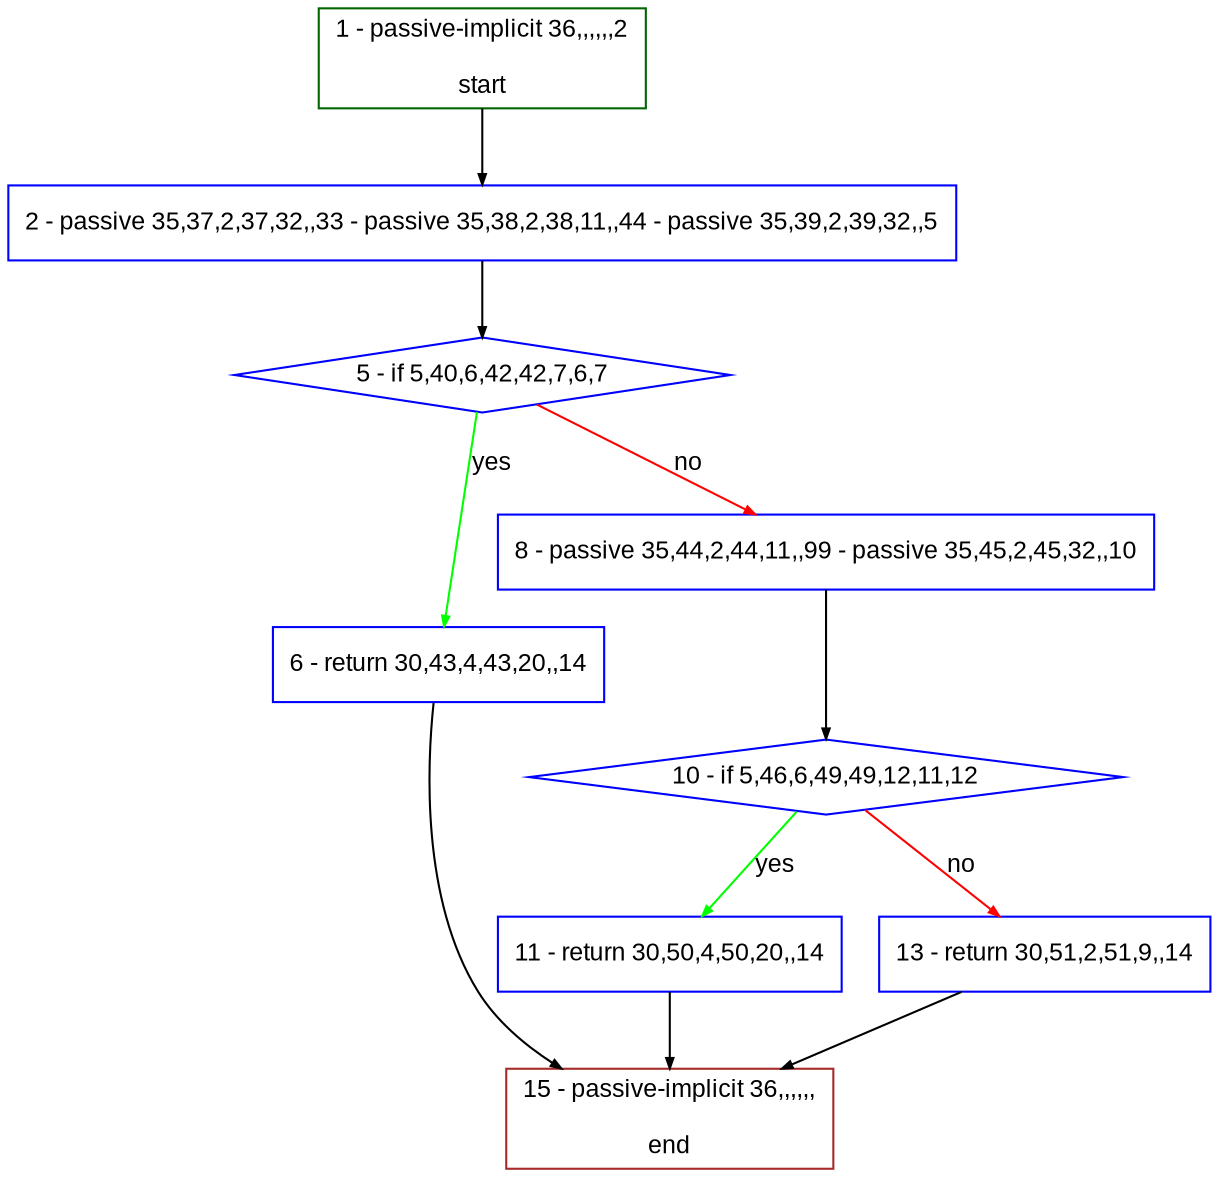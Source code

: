 digraph "" {
  graph [bgcolor="white", fillcolor="#FFFFCC", pack="true", packmode="clust", fontname="Arial", label="", fontsize="12", compound="true", style="rounded,filled"];
  node [node_initialized="no", fillcolor="white", fontname="Arial", label="", color="grey", fontsize="12", fixedsize="false", compound="true", shape="rectangle", style="filled"];
  edge [arrowtail="none", lhead="", fontcolor="black", fontname="Arial", label="", color="black", fontsize="12", arrowhead="normal", arrowsize="0.5", compound="true", ltail="", dir="forward"];
  __N1 [fillcolor="#ffffff", label="2 - passive 35,37,2,37,32,,33 - passive 35,38,2,38,11,,44 - passive 35,39,2,39,32,,5", color="#0000ff", shape="box", style="filled"];
  __N2 [fillcolor="#ffffff", label="1 - passive-implicit 36,,,,,,2\n\nstart", color="#006400", shape="box", style="filled"];
  __N3 [fillcolor="#ffffff", label="5 - if 5,40,6,42,42,7,6,7", color="#0000ff", shape="diamond", style="filled"];
  __N4 [fillcolor="#ffffff", label="6 - return 30,43,4,43,20,,14", color="#0000ff", shape="box", style="filled"];
  __N5 [fillcolor="#ffffff", label="8 - passive 35,44,2,44,11,,99 - passive 35,45,2,45,32,,10", color="#0000ff", shape="box", style="filled"];
  __N6 [fillcolor="#ffffff", label="15 - passive-implicit 36,,,,,,\n\nend", color="#a52a2a", shape="box", style="filled"];
  __N7 [fillcolor="#ffffff", label="10 - if 5,46,6,49,49,12,11,12", color="#0000ff", shape="diamond", style="filled"];
  __N8 [fillcolor="#ffffff", label="11 - return 30,50,4,50,20,,14", color="#0000ff", shape="box", style="filled"];
  __N9 [fillcolor="#ffffff", label="13 - return 30,51,2,51,9,,14", color="#0000ff", shape="box", style="filled"];
  __N2 -> __N1 [arrowtail="none", color="#000000", label="", arrowhead="normal", dir="forward"];
  __N1 -> __N3 [arrowtail="none", color="#000000", label="", arrowhead="normal", dir="forward"];
  __N3 -> __N4 [arrowtail="none", color="#00ff00", label="yes", arrowhead="normal", dir="forward"];
  __N3 -> __N5 [arrowtail="none", color="#ff0000", label="no", arrowhead="normal", dir="forward"];
  __N4 -> __N6 [arrowtail="none", color="#000000", label="", arrowhead="normal", dir="forward"];
  __N5 -> __N7 [arrowtail="none", color="#000000", label="", arrowhead="normal", dir="forward"];
  __N7 -> __N8 [arrowtail="none", color="#00ff00", label="yes", arrowhead="normal", dir="forward"];
  __N7 -> __N9 [arrowtail="none", color="#ff0000", label="no", arrowhead="normal", dir="forward"];
  __N8 -> __N6 [arrowtail="none", color="#000000", label="", arrowhead="normal", dir="forward"];
  __N9 -> __N6 [arrowtail="none", color="#000000", label="", arrowhead="normal", dir="forward"];
}
